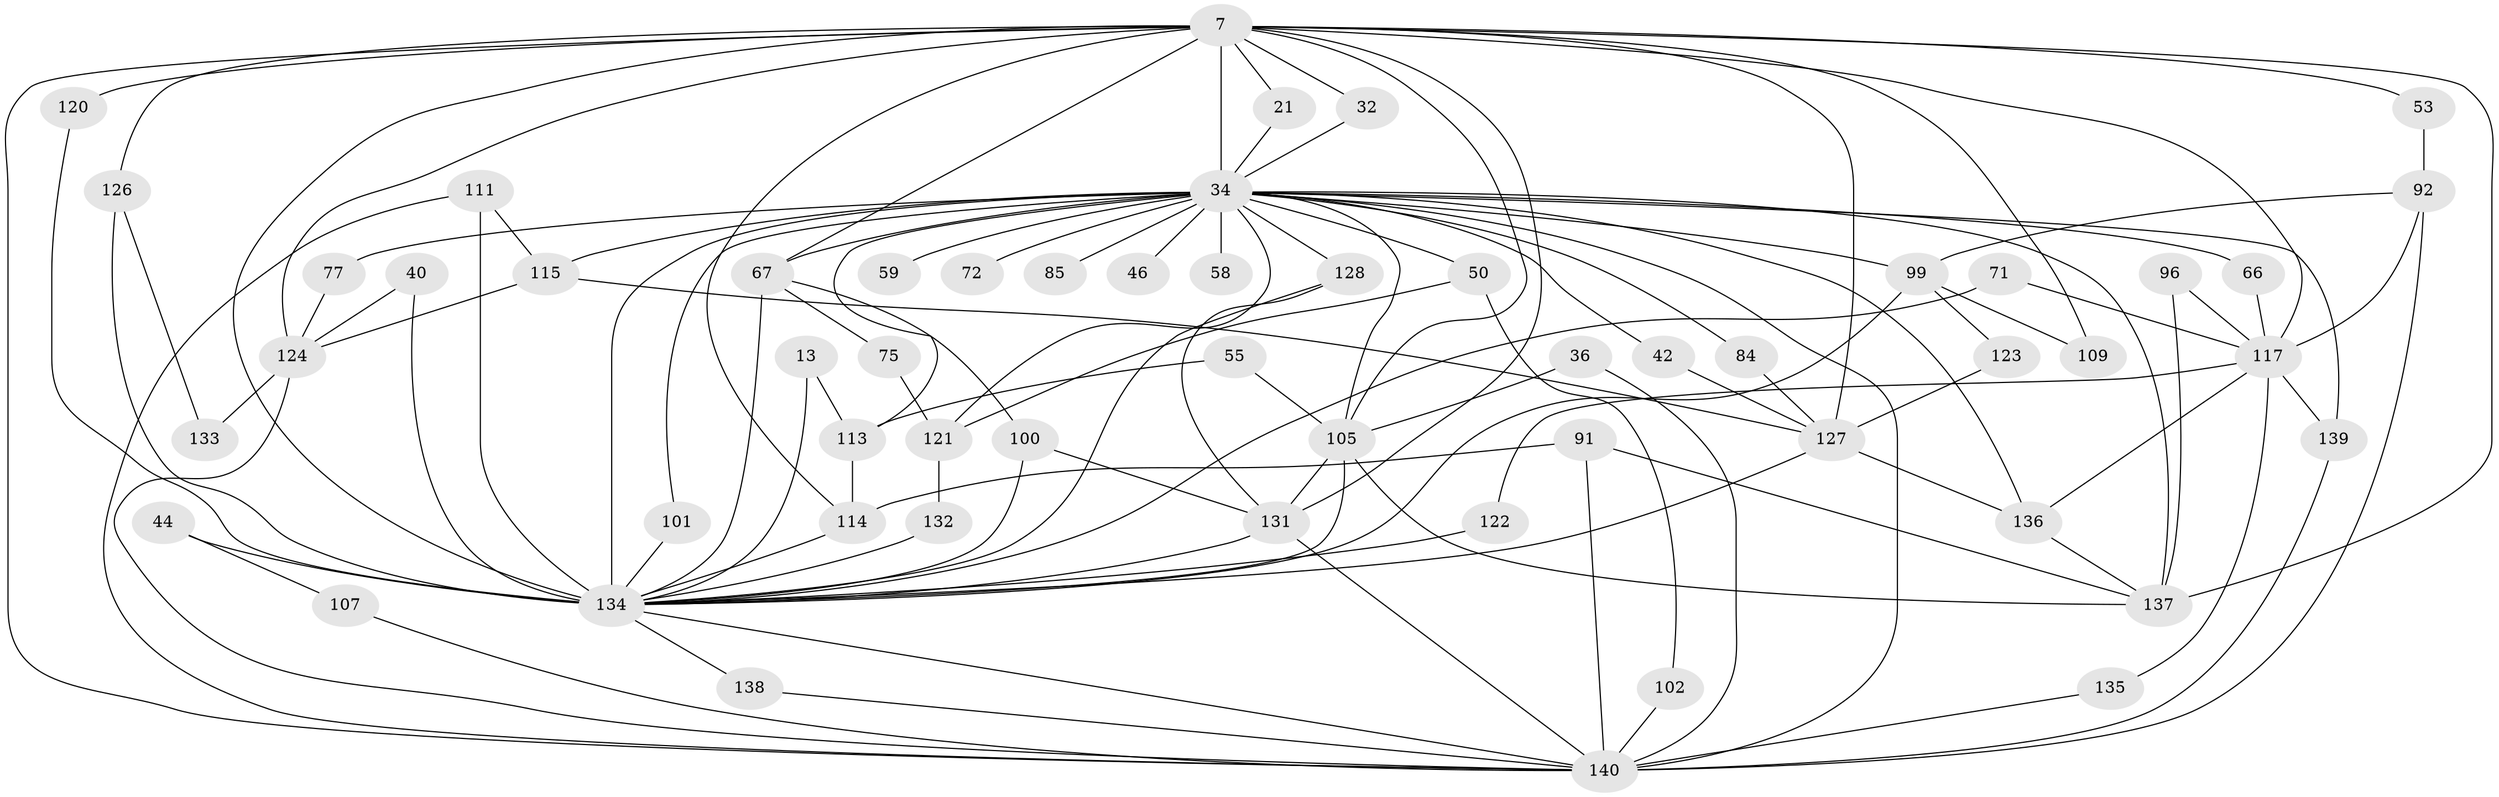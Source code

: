 // original degree distribution, {16: 0.007142857142857143, 25: 0.02142857142857143, 22: 0.007142857142857143, 24: 0.007142857142857143, 18: 0.007142857142857143, 33: 0.007142857142857143, 26: 0.007142857142857143, 23: 0.007142857142857143, 5: 0.06428571428571428, 4: 0.08571428571428572, 3: 0.20714285714285716, 8: 0.007142857142857143, 7: 0.014285714285714285, 2: 0.5285714285714286, 6: 0.014285714285714285, 11: 0.007142857142857143}
// Generated by graph-tools (version 1.1) at 2025/47/03/04/25 21:47:26]
// undirected, 56 vertices, 116 edges
graph export_dot {
graph [start="1"]
  node [color=gray90,style=filled];
  7 [super="+4"];
  13;
  21;
  32;
  34 [super="+18+10+8"];
  36;
  40;
  42;
  44;
  46;
  50;
  53;
  55;
  58 [super="+43"];
  59;
  66;
  67 [super="+41+54+56"];
  71;
  72;
  75;
  77;
  84;
  85;
  91 [super="+57"];
  92 [super="+89"];
  96;
  99 [super="+65+95"];
  100 [super="+28"];
  101;
  102;
  105 [super="+98+83"];
  107;
  109;
  111 [super="+90"];
  113 [super="+26+38"];
  114 [super="+30"];
  115 [super="+103+78"];
  117 [super="+63+82+80"];
  120;
  121 [super="+48"];
  122;
  123;
  124 [super="+64"];
  126 [super="+97"];
  127 [super="+33+12+93"];
  128 [super="+88+110"];
  131 [super="+112+129"];
  132;
  133;
  134 [super="+17+9+86+45+61+119"];
  135;
  136 [super="+116"];
  137 [super="+87+70+51+94"];
  138;
  139 [super="+125"];
  140 [super="+108+130"];
  7 -- 21;
  7 -- 32;
  7 -- 53 [weight=2];
  7 -- 109;
  7 -- 117 [weight=5];
  7 -- 120;
  7 -- 127 [weight=7];
  7 -- 140 [weight=5];
  7 -- 124 [weight=3];
  7 -- 126 [weight=2];
  7 -- 134 [weight=5];
  7 -- 34 [weight=9];
  7 -- 67 [weight=2];
  7 -- 105;
  7 -- 137 [weight=3];
  7 -- 131 [weight=2];
  7 -- 114 [weight=2];
  13 -- 134 [weight=2];
  13 -- 113;
  21 -- 34;
  32 -- 34;
  34 -- 134 [weight=18];
  34 -- 72 [weight=2];
  34 -- 77;
  34 -- 84;
  34 -- 85 [weight=2];
  34 -- 99 [weight=4];
  34 -- 101;
  34 -- 42;
  34 -- 46;
  34 -- 58 [weight=3];
  34 -- 59 [weight=2];
  34 -- 67 [weight=3];
  34 -- 113 [weight=2];
  34 -- 128 [weight=3];
  34 -- 66;
  34 -- 136;
  34 -- 137 [weight=5];
  34 -- 50 [weight=2];
  34 -- 115 [weight=3];
  34 -- 140 [weight=11];
  34 -- 139;
  34 -- 105 [weight=3];
  34 -- 121 [weight=2];
  36 -- 105;
  36 -- 140;
  40 -- 124;
  40 -- 134;
  42 -- 127;
  44 -- 107;
  44 -- 134 [weight=2];
  50 -- 102;
  50 -- 121;
  53 -- 92;
  55 -- 113;
  55 -- 105;
  66 -- 117;
  67 -- 75;
  67 -- 134 [weight=2];
  67 -- 100;
  71 -- 117;
  71 -- 134;
  75 -- 121;
  77 -- 124;
  84 -- 127;
  91 -- 140;
  91 -- 137;
  91 -- 114;
  92 -- 117;
  92 -- 140;
  92 -- 99;
  96 -- 117;
  96 -- 137;
  99 -- 109;
  99 -- 134;
  99 -- 123;
  100 -- 134 [weight=2];
  100 -- 131;
  101 -- 134;
  102 -- 140;
  105 -- 134 [weight=4];
  105 -- 137;
  105 -- 131;
  107 -- 140;
  111 -- 140;
  111 -- 134;
  111 -- 115;
  113 -- 114;
  114 -- 134;
  115 -- 127;
  115 -- 124;
  117 -- 135;
  117 -- 122;
  117 -- 139;
  117 -- 136;
  120 -- 134;
  121 -- 132;
  122 -- 134;
  123 -- 127;
  124 -- 133;
  124 -- 140;
  126 -- 133;
  126 -- 134;
  127 -- 136;
  127 -- 134;
  128 -- 134;
  128 -- 131;
  131 -- 134 [weight=2];
  131 -- 140 [weight=3];
  132 -- 134;
  134 -- 138;
  134 -- 140 [weight=4];
  135 -- 140;
  136 -- 137;
  138 -- 140;
  139 -- 140;
}
